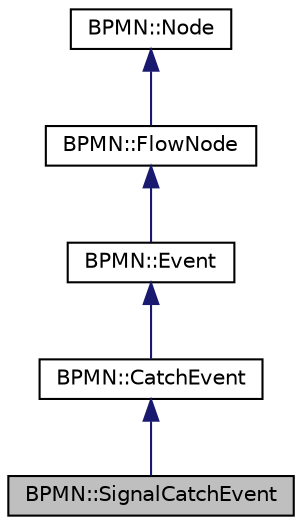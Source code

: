 digraph "BPMN::SignalCatchEvent"
{
 // LATEX_PDF_SIZE
  edge [fontname="Helvetica",fontsize="10",labelfontname="Helvetica",labelfontsize="10"];
  node [fontname="Helvetica",fontsize="10",shape=record];
  Node1 [label="BPMN::SignalCatchEvent",height=0.2,width=0.4,color="black", fillcolor="grey75", style="filled", fontcolor="black",tooltip=" "];
  Node2 -> Node1 [dir="back",color="midnightblue",fontsize="10",style="solid",fontname="Helvetica"];
  Node2 [label="BPMN::CatchEvent",height=0.2,width=0.4,color="black", fillcolor="white", style="filled",URL="$classBPMN_1_1CatchEvent.html",tooltip=" "];
  Node3 -> Node2 [dir="back",color="midnightblue",fontsize="10",style="solid",fontname="Helvetica"];
  Node3 [label="BPMN::Event",height=0.2,width=0.4,color="black", fillcolor="white", style="filled",URL="$classBPMN_1_1Event.html",tooltip=" "];
  Node4 -> Node3 [dir="back",color="midnightblue",fontsize="10",style="solid",fontname="Helvetica"];
  Node4 [label="BPMN::FlowNode",height=0.2,width=0.4,color="black", fillcolor="white", style="filled",URL="$classBPMN_1_1FlowNode.html",tooltip=" "];
  Node5 -> Node4 [dir="back",color="midnightblue",fontsize="10",style="solid",fontname="Helvetica"];
  Node5 [label="BPMN::Node",height=0.2,width=0.4,color="black", fillcolor="white", style="filled",URL="$classBPMN_1_1Node.html",tooltip="Represents a node in a BPMN process."];
}
